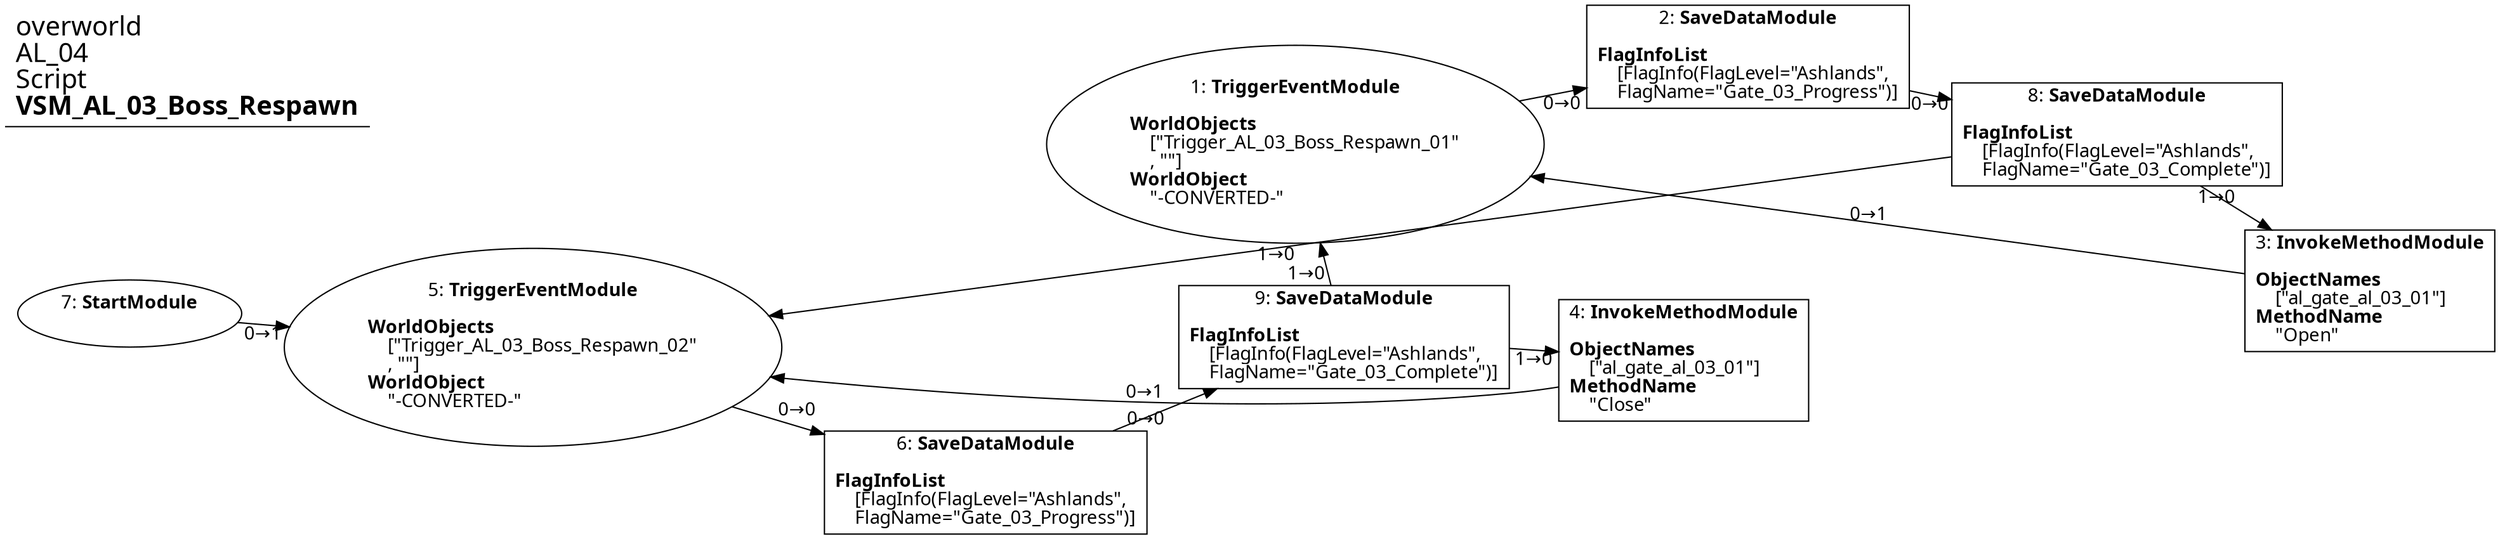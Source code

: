 digraph {
    layout = fdp;
    overlap = prism;
    sep = "+16";
    splines = spline;

    node [ shape = box ];

    graph [ fontname = "Segoe UI" ];
    node [ fontname = "Segoe UI" ];
    edge [ fontname = "Segoe UI" ];

    1 [ label = <1: <b>TriggerEventModule</b><br/><br/><b>WorldObjects</b><br align="left"/>    [&quot;Trigger_AL_03_Boss_Respawn_01&quot;<br align="left"/>    , &quot;&quot;]<br align="left"/><b>WorldObject</b><br align="left"/>    &quot;-CONVERTED-&quot;<br align="left"/>> ];
    1 [ shape = oval ]
    1 [ pos = "1.006,-0.13900001!" ];
    1 -> 2 [ label = "0→0" ];

    2 [ label = <2: <b>SaveDataModule</b><br/><br/><b>FlagInfoList</b><br align="left"/>    [FlagInfo(FlagLevel=&quot;Ashlands&quot;, <br align="left"/>    FlagName=&quot;Gate_03_Progress&quot;)]<br align="left"/>> ];
    2 [ pos = "1.389,-0.068!" ];
    2 -> 8 [ label = "0→0" ];

    3 [ label = <3: <b>InvokeMethodModule</b><br/><br/><b>ObjectNames</b><br align="left"/>    [&quot;al_gate_al_03_01&quot;]<br align="left"/><b>MethodName</b><br align="left"/>    &quot;Open&quot;<br align="left"/>> ];
    3 [ pos = "1.9610001,-0.30600002!" ];
    3 -> 1 [ label = "0→1" ];

    4 [ label = <4: <b>InvokeMethodModule</b><br/><br/><b>ObjectNames</b><br align="left"/>    [&quot;al_gate_al_03_01&quot;]<br align="left"/><b>MethodName</b><br align="left"/>    &quot;Close&quot;<br align="left"/>> ];
    4 [ pos = "1.01,-0.42600003!" ];
    4 -> 5 [ label = "0→1" ];

    5 [ label = <5: <b>TriggerEventModule</b><br/><br/><b>WorldObjects</b><br align="left"/>    [&quot;Trigger_AL_03_Boss_Respawn_02&quot;<br align="left"/>    , &quot;&quot;]<br align="left"/><b>WorldObject</b><br align="left"/>    &quot;-CONVERTED-&quot;<br align="left"/>> ];
    5 [ shape = oval ]
    5 [ pos = "0.011000001,-0.404!" ];
    5 -> 6 [ label = "0→0" ];

    6 [ label = <6: <b>SaveDataModule</b><br/><br/><b>FlagInfoList</b><br align="left"/>    [FlagInfo(FlagLevel=&quot;Ashlands&quot;, <br align="left"/>    FlagName=&quot;Gate_03_Progress&quot;)]<br align="left"/>> ];
    6 [ pos = "0.411,-0.512!" ];
    6 -> 9 [ label = "0→0" ];

    7 [ label = <7: <b>StartModule</b><br/><br/>> ];
    7 [ shape = oval ]
    7 [ pos = "-0.381,-0.37300003!" ];
    7 -> 5 [ label = "0→1" ];

    8 [ label = <8: <b>SaveDataModule</b><br/><br/><b>FlagInfoList</b><br align="left"/>    [FlagInfo(FlagLevel=&quot;Ashlands&quot;, <br align="left"/>    FlagName=&quot;Gate_03_Complete&quot;)]<br align="left"/>> ];
    8 [ pos = "1.697,-0.132!" ];
    8 -> 3 [ label = "1→0" ];
    8 -> 5 [ label = "1→0" ];

    9 [ label = <9: <b>SaveDataModule</b><br/><br/><b>FlagInfoList</b><br align="left"/>    [FlagInfo(FlagLevel=&quot;Ashlands&quot;, <br align="left"/>    FlagName=&quot;Gate_03_Complete&quot;)]<br align="left"/>> ];
    9 [ pos = "0.70600003,-0.404!" ];
    9 -> 4 [ label = "1→0" ];
    9 -> 1 [ label = "1→0" ];

    title [ pos = "-0.38200003,-0.067!" ];
    title [ shape = underline ];
    title [ label = <<font point-size="20">overworld<br align="left"/>AL_04<br align="left"/>Script<br align="left"/><b>VSM_AL_03_Boss_Respawn</b><br align="left"/></font>> ];
}
